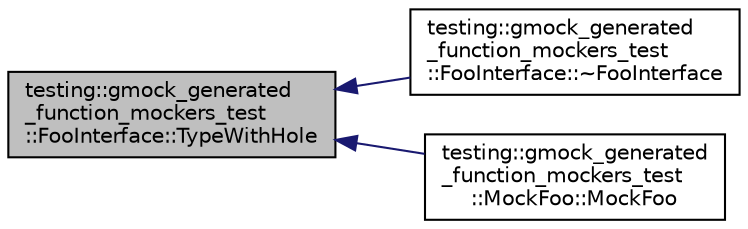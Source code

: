 digraph "testing::gmock_generated_function_mockers_test::FooInterface::TypeWithHole"
{
  edge [fontname="Helvetica",fontsize="10",labelfontname="Helvetica",labelfontsize="10"];
  node [fontname="Helvetica",fontsize="10",shape=record];
  rankdir="LR";
  Node71 [label="testing::gmock_generated\l_function_mockers_test\l::FooInterface::TypeWithHole",height=0.2,width=0.4,color="black", fillcolor="grey75", style="filled", fontcolor="black"];
  Node71 -> Node72 [dir="back",color="midnightblue",fontsize="10",style="solid",fontname="Helvetica"];
  Node72 [label="testing::gmock_generated\l_function_mockers_test\l::FooInterface::~FooInterface",height=0.2,width=0.4,color="black", fillcolor="white", style="filled",URL="$d3/d8c/classtesting_1_1gmock__generated__function__mockers__test_1_1_foo_interface.html#ad4eb4709c9ae9b1cdaded8d05567cdbb"];
  Node71 -> Node73 [dir="back",color="midnightblue",fontsize="10",style="solid",fontname="Helvetica"];
  Node73 [label="testing::gmock_generated\l_function_mockers_test\l::MockFoo::MockFoo",height=0.2,width=0.4,color="black", fillcolor="white", style="filled",URL="$dc/d07/classtesting_1_1gmock__generated__function__mockers__test_1_1_mock_foo.html#a05d4aeb00d75b5dbf627a5db2c0ada7f"];
}
